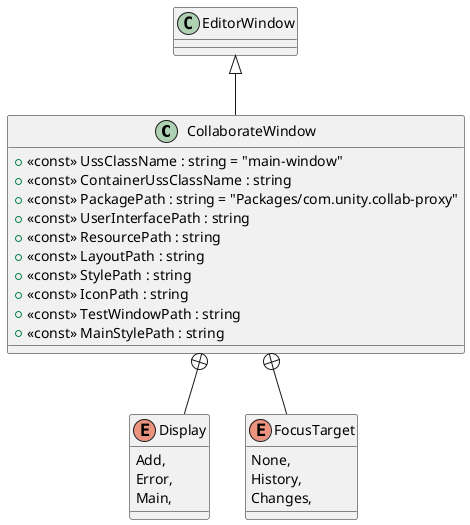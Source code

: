 @startuml
class CollaborateWindow {
    + <<const>> UssClassName : string = "main-window"
    + <<const>> ContainerUssClassName : string
    + <<const>> PackagePath : string = "Packages/com.unity.collab-proxy"
    + <<const>> UserInterfacePath : string
    + <<const>> ResourcePath : string
    + <<const>> LayoutPath : string
    + <<const>> StylePath : string
    + <<const>> IconPath : string
    + <<const>> TestWindowPath : string
    + <<const>> MainStylePath : string
}
enum Display {
    Add,
    Error,
    Main,
}
enum FocusTarget {
    None,
    History,
    Changes,
}
EditorWindow <|-- CollaborateWindow
CollaborateWindow +-- Display
CollaborateWindow +-- FocusTarget
@enduml
